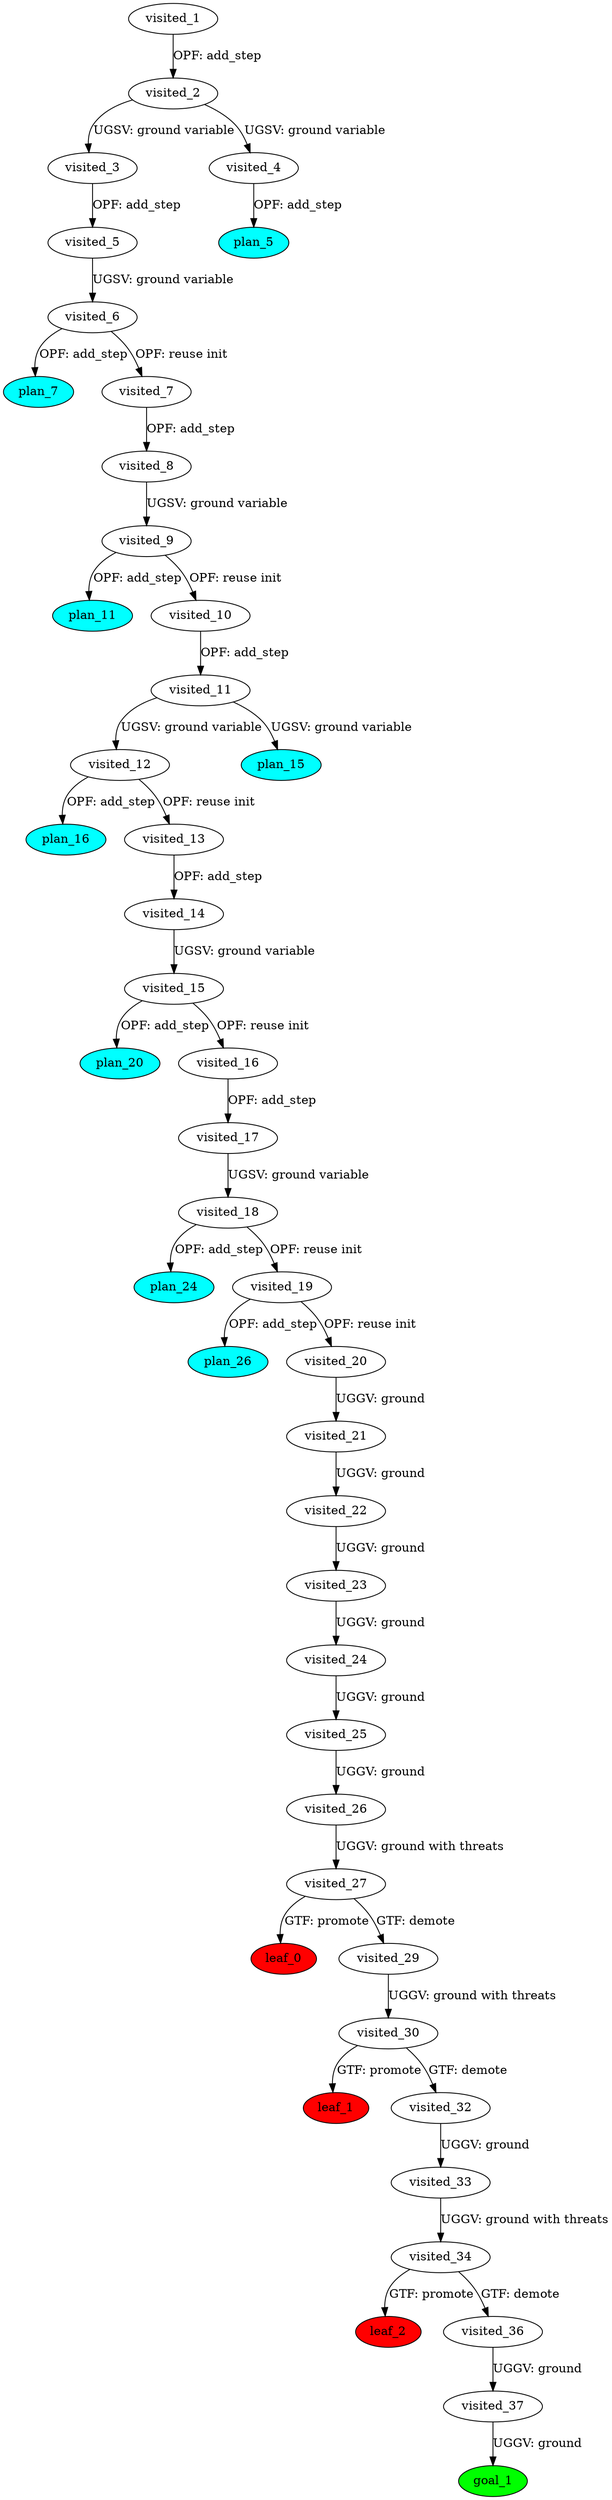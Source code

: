 digraph {
	"31d712aa-34e3-b522-3312-4d88d25ed5f7" [label=plan_0 fillcolor=cyan style=filled]
	"31d712aa-34e3-b522-3312-4d88d25ed5f7" [label=visited_1 fillcolor=white style=filled]
	"b7784aec-cf7e-49af-703b-99e190b28dea" [label=plan_1 fillcolor=cyan style=filled]
	"31d712aa-34e3-b522-3312-4d88d25ed5f7" -> "b7784aec-cf7e-49af-703b-99e190b28dea" [label="OPF: add_step"]
	"b7784aec-cf7e-49af-703b-99e190b28dea" [label=visited_2 fillcolor=white style=filled]
	"7785d854-23e4-45bf-c3a2-5f768f736feb" [label=plan_2 fillcolor=cyan style=filled]
	"b7784aec-cf7e-49af-703b-99e190b28dea" -> "7785d854-23e4-45bf-c3a2-5f768f736feb" [label="UGSV: ground variable"]
	"4524fab2-380b-6af7-b2d8-d31e6a3a5bad" [label=plan_3 fillcolor=cyan style=filled]
	"b7784aec-cf7e-49af-703b-99e190b28dea" -> "4524fab2-380b-6af7-b2d8-d31e6a3a5bad" [label="UGSV: ground variable"]
	"7785d854-23e4-45bf-c3a2-5f768f736feb" [label=visited_3 fillcolor=white style=filled]
	"435d708f-989f-a18c-cb9f-182335bda475" [label=plan_4 fillcolor=cyan style=filled]
	"7785d854-23e4-45bf-c3a2-5f768f736feb" -> "435d708f-989f-a18c-cb9f-182335bda475" [label="OPF: add_step"]
	"4524fab2-380b-6af7-b2d8-d31e6a3a5bad" [label=visited_4 fillcolor=white style=filled]
	"be7b8eb3-ac9a-5bf3-f0a9-e5bb439dbbdb" [label=plan_5 fillcolor=cyan style=filled]
	"4524fab2-380b-6af7-b2d8-d31e6a3a5bad" -> "be7b8eb3-ac9a-5bf3-f0a9-e5bb439dbbdb" [label="OPF: add_step"]
	"435d708f-989f-a18c-cb9f-182335bda475" [label=visited_5 fillcolor=white style=filled]
	"f08cb65a-b391-7a74-a9f4-65ef73bbc4c7" [label=plan_6 fillcolor=cyan style=filled]
	"435d708f-989f-a18c-cb9f-182335bda475" -> "f08cb65a-b391-7a74-a9f4-65ef73bbc4c7" [label="UGSV: ground variable"]
	"f08cb65a-b391-7a74-a9f4-65ef73bbc4c7" [label=visited_6 fillcolor=white style=filled]
	"1a5decc1-ad91-9f7d-4566-b18c052f26b1" [label=plan_7 fillcolor=cyan style=filled]
	"f08cb65a-b391-7a74-a9f4-65ef73bbc4c7" -> "1a5decc1-ad91-9f7d-4566-b18c052f26b1" [label="OPF: add_step"]
	"42919a92-f146-66fc-56db-b690c1eb87dc" [label=plan_8 fillcolor=cyan style=filled]
	"f08cb65a-b391-7a74-a9f4-65ef73bbc4c7" -> "42919a92-f146-66fc-56db-b690c1eb87dc" [label="OPF: reuse init"]
	"42919a92-f146-66fc-56db-b690c1eb87dc" [label=visited_7 fillcolor=white style=filled]
	"493754ac-8041-63d5-fe5c-0d39b83cbed5" [label=plan_9 fillcolor=cyan style=filled]
	"42919a92-f146-66fc-56db-b690c1eb87dc" -> "493754ac-8041-63d5-fe5c-0d39b83cbed5" [label="OPF: add_step"]
	"493754ac-8041-63d5-fe5c-0d39b83cbed5" [label=visited_8 fillcolor=white style=filled]
	"7e507bd3-2ff2-709a-bd9c-cccc90f2fe93" [label=plan_10 fillcolor=cyan style=filled]
	"493754ac-8041-63d5-fe5c-0d39b83cbed5" -> "7e507bd3-2ff2-709a-bd9c-cccc90f2fe93" [label="UGSV: ground variable"]
	"7e507bd3-2ff2-709a-bd9c-cccc90f2fe93" [label=visited_9 fillcolor=white style=filled]
	"b6f68f85-a365-f738-637c-0a4f31d6d314" [label=plan_11 fillcolor=cyan style=filled]
	"7e507bd3-2ff2-709a-bd9c-cccc90f2fe93" -> "b6f68f85-a365-f738-637c-0a4f31d6d314" [label="OPF: add_step"]
	"e13676e5-1201-41c5-8534-65b63e49d3fa" [label=plan_12 fillcolor=cyan style=filled]
	"7e507bd3-2ff2-709a-bd9c-cccc90f2fe93" -> "e13676e5-1201-41c5-8534-65b63e49d3fa" [label="OPF: reuse init"]
	"e13676e5-1201-41c5-8534-65b63e49d3fa" [label=visited_10 fillcolor=white style=filled]
	"c1d3fa6c-e7b6-82a6-1bae-2455035f5e9d" [label=plan_13 fillcolor=cyan style=filled]
	"e13676e5-1201-41c5-8534-65b63e49d3fa" -> "c1d3fa6c-e7b6-82a6-1bae-2455035f5e9d" [label="OPF: add_step"]
	"c1d3fa6c-e7b6-82a6-1bae-2455035f5e9d" [label=visited_11 fillcolor=white style=filled]
	"774fd574-61c7-d2b2-a60f-bb6d4e1d1754" [label=plan_14 fillcolor=cyan style=filled]
	"c1d3fa6c-e7b6-82a6-1bae-2455035f5e9d" -> "774fd574-61c7-d2b2-a60f-bb6d4e1d1754" [label="UGSV: ground variable"]
	"854775d8-dd4f-c25c-85ba-752dbc910d84" [label=plan_15 fillcolor=cyan style=filled]
	"c1d3fa6c-e7b6-82a6-1bae-2455035f5e9d" -> "854775d8-dd4f-c25c-85ba-752dbc910d84" [label="UGSV: ground variable"]
	"774fd574-61c7-d2b2-a60f-bb6d4e1d1754" [label=visited_12 fillcolor=white style=filled]
	"8037c4fb-49b6-b9be-a91b-ac10d4703c2f" [label=plan_16 fillcolor=cyan style=filled]
	"774fd574-61c7-d2b2-a60f-bb6d4e1d1754" -> "8037c4fb-49b6-b9be-a91b-ac10d4703c2f" [label="OPF: add_step"]
	"80d89ec7-ad1b-42cd-3149-2d3348c66c75" [label=plan_17 fillcolor=cyan style=filled]
	"774fd574-61c7-d2b2-a60f-bb6d4e1d1754" -> "80d89ec7-ad1b-42cd-3149-2d3348c66c75" [label="OPF: reuse init"]
	"80d89ec7-ad1b-42cd-3149-2d3348c66c75" [label=visited_13 fillcolor=white style=filled]
	"c9f84ad2-0f65-45bd-8384-edb5a8d07921" [label=plan_18 fillcolor=cyan style=filled]
	"80d89ec7-ad1b-42cd-3149-2d3348c66c75" -> "c9f84ad2-0f65-45bd-8384-edb5a8d07921" [label="OPF: add_step"]
	"c9f84ad2-0f65-45bd-8384-edb5a8d07921" [label=visited_14 fillcolor=white style=filled]
	"ee480c15-a228-70c4-8b20-d6fcadf9d00f" [label=plan_19 fillcolor=cyan style=filled]
	"c9f84ad2-0f65-45bd-8384-edb5a8d07921" -> "ee480c15-a228-70c4-8b20-d6fcadf9d00f" [label="UGSV: ground variable"]
	"ee480c15-a228-70c4-8b20-d6fcadf9d00f" [label=visited_15 fillcolor=white style=filled]
	"016866e8-625c-25e7-5478-71fd0c3547d1" [label=plan_20 fillcolor=cyan style=filled]
	"ee480c15-a228-70c4-8b20-d6fcadf9d00f" -> "016866e8-625c-25e7-5478-71fd0c3547d1" [label="OPF: add_step"]
	"0a1030ab-5dc0-8438-539d-2ee85cb085e1" [label=plan_21 fillcolor=cyan style=filled]
	"ee480c15-a228-70c4-8b20-d6fcadf9d00f" -> "0a1030ab-5dc0-8438-539d-2ee85cb085e1" [label="OPF: reuse init"]
	"0a1030ab-5dc0-8438-539d-2ee85cb085e1" [label=visited_16 fillcolor=white style=filled]
	"3058fa22-9634-13ba-a096-f194705620a7" [label=plan_22 fillcolor=cyan style=filled]
	"0a1030ab-5dc0-8438-539d-2ee85cb085e1" -> "3058fa22-9634-13ba-a096-f194705620a7" [label="OPF: add_step"]
	"3058fa22-9634-13ba-a096-f194705620a7" [label=visited_17 fillcolor=white style=filled]
	"2e815810-22f1-15a4-825f-17f91fb62189" [label=plan_23 fillcolor=cyan style=filled]
	"3058fa22-9634-13ba-a096-f194705620a7" -> "2e815810-22f1-15a4-825f-17f91fb62189" [label="UGSV: ground variable"]
	"2e815810-22f1-15a4-825f-17f91fb62189" [label=visited_18 fillcolor=white style=filled]
	"396ef057-1cd9-4b33-4998-023b2b8eedae" [label=plan_24 fillcolor=cyan style=filled]
	"2e815810-22f1-15a4-825f-17f91fb62189" -> "396ef057-1cd9-4b33-4998-023b2b8eedae" [label="OPF: add_step"]
	"c814445b-44cf-0f64-b696-2d8c19916060" [label=plan_25 fillcolor=cyan style=filled]
	"2e815810-22f1-15a4-825f-17f91fb62189" -> "c814445b-44cf-0f64-b696-2d8c19916060" [label="OPF: reuse init"]
	"c814445b-44cf-0f64-b696-2d8c19916060" [label=visited_19 fillcolor=white style=filled]
	"15b6a26b-9e1b-821a-cee7-948aefbfaa21" [label=plan_26 fillcolor=cyan style=filled]
	"c814445b-44cf-0f64-b696-2d8c19916060" -> "15b6a26b-9e1b-821a-cee7-948aefbfaa21" [label="OPF: add_step"]
	"b4d4377b-b00b-e074-4dfe-a1ada5cd488d" [label=plan_27 fillcolor=cyan style=filled]
	"c814445b-44cf-0f64-b696-2d8c19916060" -> "b4d4377b-b00b-e074-4dfe-a1ada5cd488d" [label="OPF: reuse init"]
	"b4d4377b-b00b-e074-4dfe-a1ada5cd488d" [label=visited_20 fillcolor=white style=filled]
	"922e169b-dbb7-ffc5-9ff5-6dae1f46317d" [label=plan_28 fillcolor=cyan style=filled]
	"b4d4377b-b00b-e074-4dfe-a1ada5cd488d" -> "922e169b-dbb7-ffc5-9ff5-6dae1f46317d" [label="UGGV: ground"]
	"922e169b-dbb7-ffc5-9ff5-6dae1f46317d" [label=visited_21 fillcolor=white style=filled]
	"c9c5709f-9b3c-9070-f1a3-134d77e40dd6" [label=plan_29 fillcolor=cyan style=filled]
	"922e169b-dbb7-ffc5-9ff5-6dae1f46317d" -> "c9c5709f-9b3c-9070-f1a3-134d77e40dd6" [label="UGGV: ground"]
	"c9c5709f-9b3c-9070-f1a3-134d77e40dd6" [label=visited_22 fillcolor=white style=filled]
	"7c4a8c8b-1631-6655-de6b-6517898e3229" [label=plan_30 fillcolor=cyan style=filled]
	"c9c5709f-9b3c-9070-f1a3-134d77e40dd6" -> "7c4a8c8b-1631-6655-de6b-6517898e3229" [label="UGGV: ground"]
	"7c4a8c8b-1631-6655-de6b-6517898e3229" [label=visited_23 fillcolor=white style=filled]
	"aa211b1a-0584-5985-3dd6-818f6814cde4" [label=plan_31 fillcolor=cyan style=filled]
	"7c4a8c8b-1631-6655-de6b-6517898e3229" -> "aa211b1a-0584-5985-3dd6-818f6814cde4" [label="UGGV: ground"]
	"aa211b1a-0584-5985-3dd6-818f6814cde4" [label=visited_24 fillcolor=white style=filled]
	"a7cca24e-d0a5-82e9-9836-d8441b29b8b3" [label=plan_32 fillcolor=cyan style=filled]
	"aa211b1a-0584-5985-3dd6-818f6814cde4" -> "a7cca24e-d0a5-82e9-9836-d8441b29b8b3" [label="UGGV: ground"]
	"a7cca24e-d0a5-82e9-9836-d8441b29b8b3" [label=visited_25 fillcolor=white style=filled]
	"c054265d-d6a0-e170-da02-1d48bf4ec27d" [label=plan_33 fillcolor=cyan style=filled]
	"a7cca24e-d0a5-82e9-9836-d8441b29b8b3" -> "c054265d-d6a0-e170-da02-1d48bf4ec27d" [label="UGGV: ground"]
	"c054265d-d6a0-e170-da02-1d48bf4ec27d" [label=visited_26 fillcolor=white style=filled]
	"bb4b4060-3581-4f6e-ebe6-d2b4cd4650f3" [label=plan_34 fillcolor=cyan style=filled]
	"c054265d-d6a0-e170-da02-1d48bf4ec27d" -> "bb4b4060-3581-4f6e-ebe6-d2b4cd4650f3" [label="UGGV: ground with threats"]
	"bb4b4060-3581-4f6e-ebe6-d2b4cd4650f3" [label=visited_27 fillcolor=white style=filled]
	"b0dc36ab-6f5c-b81e-d059-4dbe1d2d227d" [label=plan_35 fillcolor=cyan style=filled]
	"bb4b4060-3581-4f6e-ebe6-d2b4cd4650f3" -> "b0dc36ab-6f5c-b81e-d059-4dbe1d2d227d" [label="GTF: promote"]
	"140f0c7e-0d45-de90-ffde-9f0f7224a012" [label=plan_36 fillcolor=cyan style=filled]
	"bb4b4060-3581-4f6e-ebe6-d2b4cd4650f3" -> "140f0c7e-0d45-de90-ffde-9f0f7224a012" [label="GTF: demote"]
	"b0dc36ab-6f5c-b81e-d059-4dbe1d2d227d" [label=visited_28 fillcolor=white style=filled]
	"b0dc36ab-6f5c-b81e-d059-4dbe1d2d227d" [label=leaf_0 fillcolor=red style=filled]
	"140f0c7e-0d45-de90-ffde-9f0f7224a012" [label=visited_29 fillcolor=white style=filled]
	"ecc6e42b-f065-4454-0050-b10eec9fdc59" [label=plan_37 fillcolor=cyan style=filled]
	"140f0c7e-0d45-de90-ffde-9f0f7224a012" -> "ecc6e42b-f065-4454-0050-b10eec9fdc59" [label="UGGV: ground with threats"]
	"ecc6e42b-f065-4454-0050-b10eec9fdc59" [label=visited_30 fillcolor=white style=filled]
	"fa634aac-ac9c-a0de-4d38-ad2cf6487a5c" [label=plan_38 fillcolor=cyan style=filled]
	"ecc6e42b-f065-4454-0050-b10eec9fdc59" -> "fa634aac-ac9c-a0de-4d38-ad2cf6487a5c" [label="GTF: promote"]
	"8595dda3-8f51-1b7c-d049-a88be6eaf5d2" [label=plan_39 fillcolor=cyan style=filled]
	"ecc6e42b-f065-4454-0050-b10eec9fdc59" -> "8595dda3-8f51-1b7c-d049-a88be6eaf5d2" [label="GTF: demote"]
	"fa634aac-ac9c-a0de-4d38-ad2cf6487a5c" [label=visited_31 fillcolor=white style=filled]
	"fa634aac-ac9c-a0de-4d38-ad2cf6487a5c" [label=leaf_1 fillcolor=red style=filled]
	"8595dda3-8f51-1b7c-d049-a88be6eaf5d2" [label=visited_32 fillcolor=white style=filled]
	"680beca3-0702-4003-d0ac-e5a5231dfaaf" [label=plan_40 fillcolor=cyan style=filled]
	"8595dda3-8f51-1b7c-d049-a88be6eaf5d2" -> "680beca3-0702-4003-d0ac-e5a5231dfaaf" [label="UGGV: ground"]
	"680beca3-0702-4003-d0ac-e5a5231dfaaf" [label=visited_33 fillcolor=white style=filled]
	"a026d7b9-a5cc-7276-2548-debef3ca8d97" [label=plan_41 fillcolor=cyan style=filled]
	"680beca3-0702-4003-d0ac-e5a5231dfaaf" -> "a026d7b9-a5cc-7276-2548-debef3ca8d97" [label="UGGV: ground with threats"]
	"a026d7b9-a5cc-7276-2548-debef3ca8d97" [label=visited_34 fillcolor=white style=filled]
	"9dbc55e3-068f-d0ed-a138-91b80799aef3" [label=plan_42 fillcolor=cyan style=filled]
	"a026d7b9-a5cc-7276-2548-debef3ca8d97" -> "9dbc55e3-068f-d0ed-a138-91b80799aef3" [label="GTF: promote"]
	"2d2ac30c-a1c2-b23d-303c-24578c0d4213" [label=plan_43 fillcolor=cyan style=filled]
	"a026d7b9-a5cc-7276-2548-debef3ca8d97" -> "2d2ac30c-a1c2-b23d-303c-24578c0d4213" [label="GTF: demote"]
	"9dbc55e3-068f-d0ed-a138-91b80799aef3" [label=visited_35 fillcolor=white style=filled]
	"9dbc55e3-068f-d0ed-a138-91b80799aef3" [label=leaf_2 fillcolor=red style=filled]
	"2d2ac30c-a1c2-b23d-303c-24578c0d4213" [label=visited_36 fillcolor=white style=filled]
	"6ef37c42-30c2-6404-7eaa-3643b49e0e3b" [label=plan_44 fillcolor=cyan style=filled]
	"2d2ac30c-a1c2-b23d-303c-24578c0d4213" -> "6ef37c42-30c2-6404-7eaa-3643b49e0e3b" [label="UGGV: ground"]
	"6ef37c42-30c2-6404-7eaa-3643b49e0e3b" [label=visited_37 fillcolor=white style=filled]
	"a5eb3263-2524-7025-5e3a-a1b8c445eca6" [label=plan_45 fillcolor=cyan style=filled]
	"6ef37c42-30c2-6404-7eaa-3643b49e0e3b" -> "a5eb3263-2524-7025-5e3a-a1b8c445eca6" [label="UGGV: ground"]
	"a5eb3263-2524-7025-5e3a-a1b8c445eca6" [label=visited_38 fillcolor=white style=filled]
	"a5eb3263-2524-7025-5e3a-a1b8c445eca6" [label=goal_1 fillcolor=green style=filled]
}
